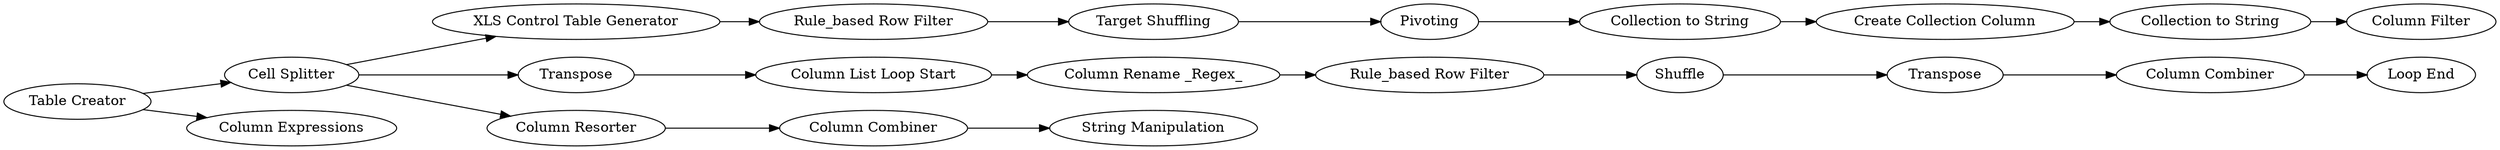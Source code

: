 digraph {
	"5198381187605960052_1" [label="Table Creator"]
	"5198381187605960052_15" [label="XLS Control Table Generator"]
	"5198381187605960052_24" [label="Column Filter"]
	"5198381187605960052_17" [label="Target Shuffling"]
	"5198381187605960052_10" [label="Rule_based Row Filter"]
	"5198381187605960052_7" [label=Transpose]
	"5198381187605960052_12" [label=Transpose]
	"5198381187605960052_22" [label="Create Collection Column"]
	"5198381187605960052_16" [label="Rule_based Row Filter"]
	"5198381187605960052_21" [label="Collection to String"]
	"5198381187605960052_23" [label="Collection to String"]
	"5198381187605960052_14" [label="Loop End"]
	"5198381187605960052_13" [label="Column Combiner"]
	"5198381187605960052_5" [label="Column Resorter"]
	"5198381187605960052_3" [label="Cell Splitter"]
	"5198381187605960052_8" [label="Column List Loop Start"]
	"5198381187605960052_4" [label="Column Combiner"]
	"5198381187605960052_18" [label=Pivoting]
	"5198381187605960052_6" [label="String Manipulation"]
	"5198381187605960052_11" [label=Shuffle]
	"5198381187605960052_2" [label="Column Expressions"]
	"5198381187605960052_9" [label="Column Rename _Regex_"]
	"5198381187605960052_22" -> "5198381187605960052_23"
	"5198381187605960052_9" -> "5198381187605960052_10"
	"5198381187605960052_5" -> "5198381187605960052_4"
	"5198381187605960052_3" -> "5198381187605960052_15"
	"5198381187605960052_1" -> "5198381187605960052_3"
	"5198381187605960052_3" -> "5198381187605960052_7"
	"5198381187605960052_17" -> "5198381187605960052_18"
	"5198381187605960052_3" -> "5198381187605960052_5"
	"5198381187605960052_21" -> "5198381187605960052_22"
	"5198381187605960052_13" -> "5198381187605960052_14"
	"5198381187605960052_1" -> "5198381187605960052_2"
	"5198381187605960052_18" -> "5198381187605960052_21"
	"5198381187605960052_8" -> "5198381187605960052_9"
	"5198381187605960052_12" -> "5198381187605960052_13"
	"5198381187605960052_23" -> "5198381187605960052_24"
	"5198381187605960052_15" -> "5198381187605960052_16"
	"5198381187605960052_11" -> "5198381187605960052_12"
	"5198381187605960052_4" -> "5198381187605960052_6"
	"5198381187605960052_16" -> "5198381187605960052_17"
	"5198381187605960052_10" -> "5198381187605960052_11"
	"5198381187605960052_7" -> "5198381187605960052_8"
	rankdir=LR
}
